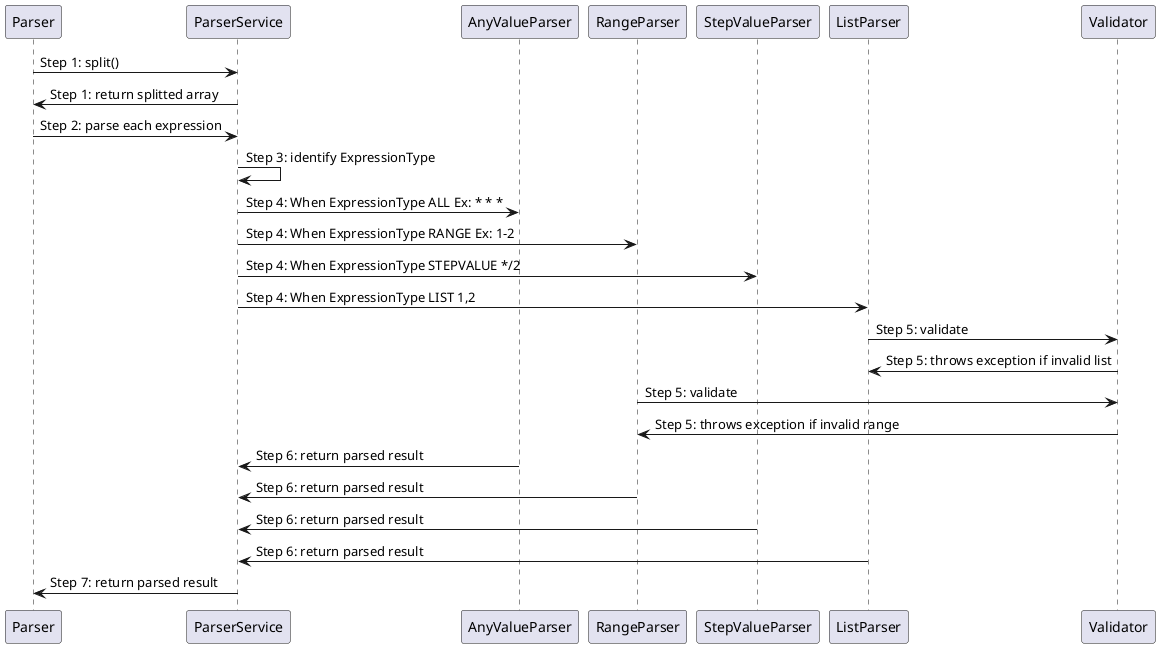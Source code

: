 @startuml

Parser -> ParserService: Step 1: split()
ParserService -> Parser: Step 1: return splitted array
Parser -> ParserService:Step 2: parse each expression
ParserService -> ParserService:Step 3: identify ExpressionType
ParserService->AnyValueParser:Step 4: When ExpressionType ALL Ex: * * *
ParserService->RangeParser:Step 4: When ExpressionType RANGE Ex: 1-2
ParserService->StepValueParser:Step 4: When ExpressionType STEPVALUE */2
ParserService->ListParser:Step 4: When ExpressionType LIST 1,2
ListParser-> Validator:Step 5: validate
Validator->ListParser: Step 5: throws exception if invalid list
RangeParser-> Validator:Step 5: validate
Validator->RangeParser: Step 5: throws exception if invalid range
AnyValueParser->ParserService:Step 6: return parsed result
RangeParser->ParserService:Step 6: return parsed result
StepValueParser->ParserService:Step 6: return parsed result
ListParser->ParserService:Step 6: return parsed result
ParserService->Parser:Step 7: return parsed result
@enduml